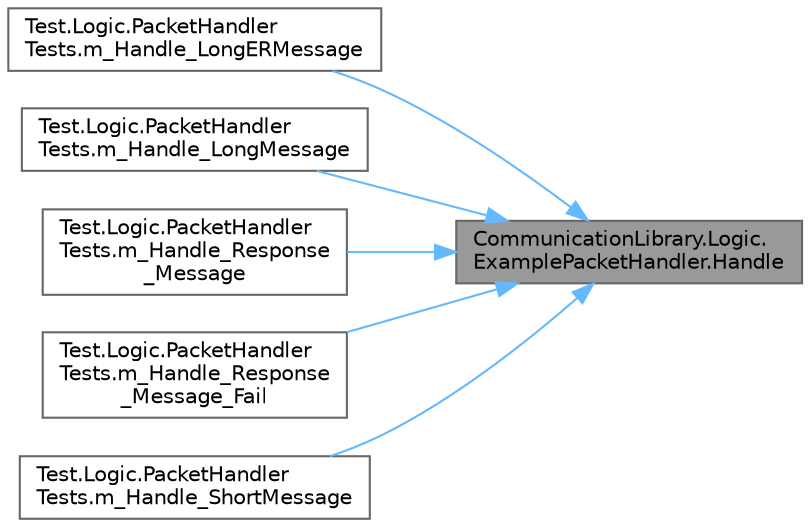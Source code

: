 digraph "CommunicationLibrary.Logic.ExamplePacketHandler.Handle"
{
 // LATEX_PDF_SIZE
  bgcolor="transparent";
  edge [fontname=Helvetica,fontsize=10,labelfontname=Helvetica,labelfontsize=10];
  node [fontname=Helvetica,fontsize=10,shape=box,height=0.2,width=0.4];
  rankdir="RL";
  Node1 [label="CommunicationLibrary.Logic.\lExamplePacketHandler.Handle",height=0.2,width=0.4,color="gray40", fillcolor="grey60", style="filled", fontcolor="black",tooltip="Returns the response packet."];
  Node1 -> Node2 [dir="back",color="steelblue1",style="solid"];
  Node2 [label="Test.Logic.PacketHandler\lTests.m_Handle_LongERMessage",height=0.2,width=0.4,color="grey40", fillcolor="white", style="filled",URL="$class_test_1_1_logic_1_1_packet_handler_tests.html#aed5cd9c9b1c27040f1749995f9f0b0d9",tooltip=" "];
  Node1 -> Node3 [dir="back",color="steelblue1",style="solid"];
  Node3 [label="Test.Logic.PacketHandler\lTests.m_Handle_LongMessage",height=0.2,width=0.4,color="grey40", fillcolor="white", style="filled",URL="$class_test_1_1_logic_1_1_packet_handler_tests.html#aa1cc9efacb36236061858fc60aa18283",tooltip=" "];
  Node1 -> Node4 [dir="back",color="steelblue1",style="solid"];
  Node4 [label="Test.Logic.PacketHandler\lTests.m_Handle_Response\l_Message",height=0.2,width=0.4,color="grey40", fillcolor="white", style="filled",URL="$class_test_1_1_logic_1_1_packet_handler_tests.html#aa4386bd6a7654e0d7e7e6b0713f91f40",tooltip=" "];
  Node1 -> Node5 [dir="back",color="steelblue1",style="solid"];
  Node5 [label="Test.Logic.PacketHandler\lTests.m_Handle_Response\l_Message_Fail",height=0.2,width=0.4,color="grey40", fillcolor="white", style="filled",URL="$class_test_1_1_logic_1_1_packet_handler_tests.html#a847868c27d206626ab10840d71855ebe",tooltip=" "];
  Node1 -> Node6 [dir="back",color="steelblue1",style="solid"];
  Node6 [label="Test.Logic.PacketHandler\lTests.m_Handle_ShortMessage",height=0.2,width=0.4,color="grey40", fillcolor="white", style="filled",URL="$class_test_1_1_logic_1_1_packet_handler_tests.html#a7334731e44a8dae2c4e7ac225cee56c7",tooltip=" "];
}
